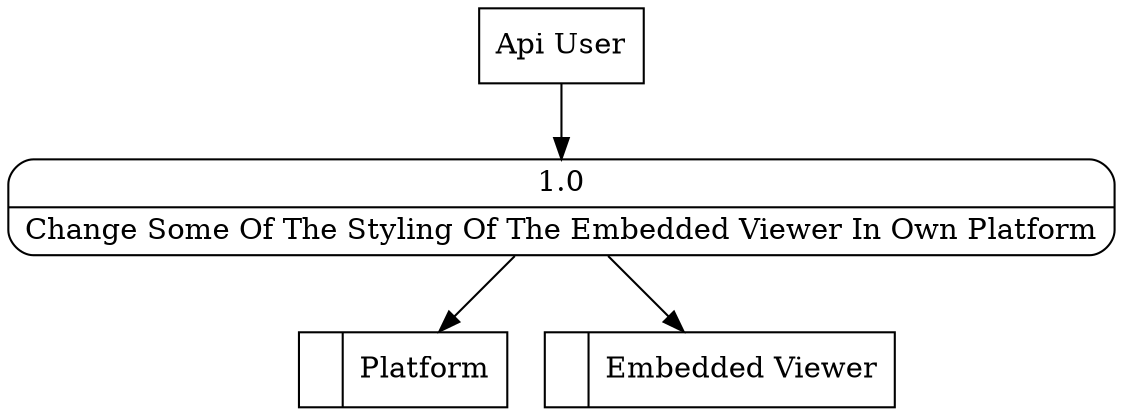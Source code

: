 digraph dfd2{ 
node[shape=record]
200 [label="<f0>  |<f1> Platform " ];
201 [label="<f0>  |<f1> Embedded Viewer " ];
202 [label="Api User" shape=box];
203 [label="{<f0> 1.0|<f1> Change Some Of The Styling Of The Embedded Viewer In Own Platform }" shape=Mrecord];
202 -> 203
203 -> 201
203 -> 200
}